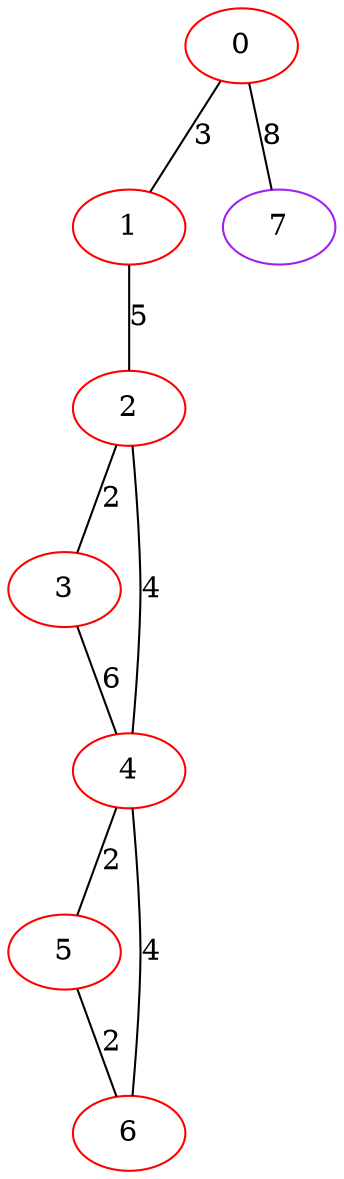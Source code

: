 graph "" {
0 [color=red, weight=1];
1 [color=red, weight=1];
2 [color=red, weight=1];
3 [color=red, weight=1];
4 [color=red, weight=1];
5 [color=red, weight=1];
6 [color=red, weight=1];
7 [color=purple, weight=4];
0 -- 1  [key=0, label=3];
0 -- 7  [key=0, label=8];
1 -- 2  [key=0, label=5];
2 -- 3  [key=0, label=2];
2 -- 4  [key=0, label=4];
3 -- 4  [key=0, label=6];
4 -- 5  [key=0, label=2];
4 -- 6  [key=0, label=4];
5 -- 6  [key=0, label=2];
}
